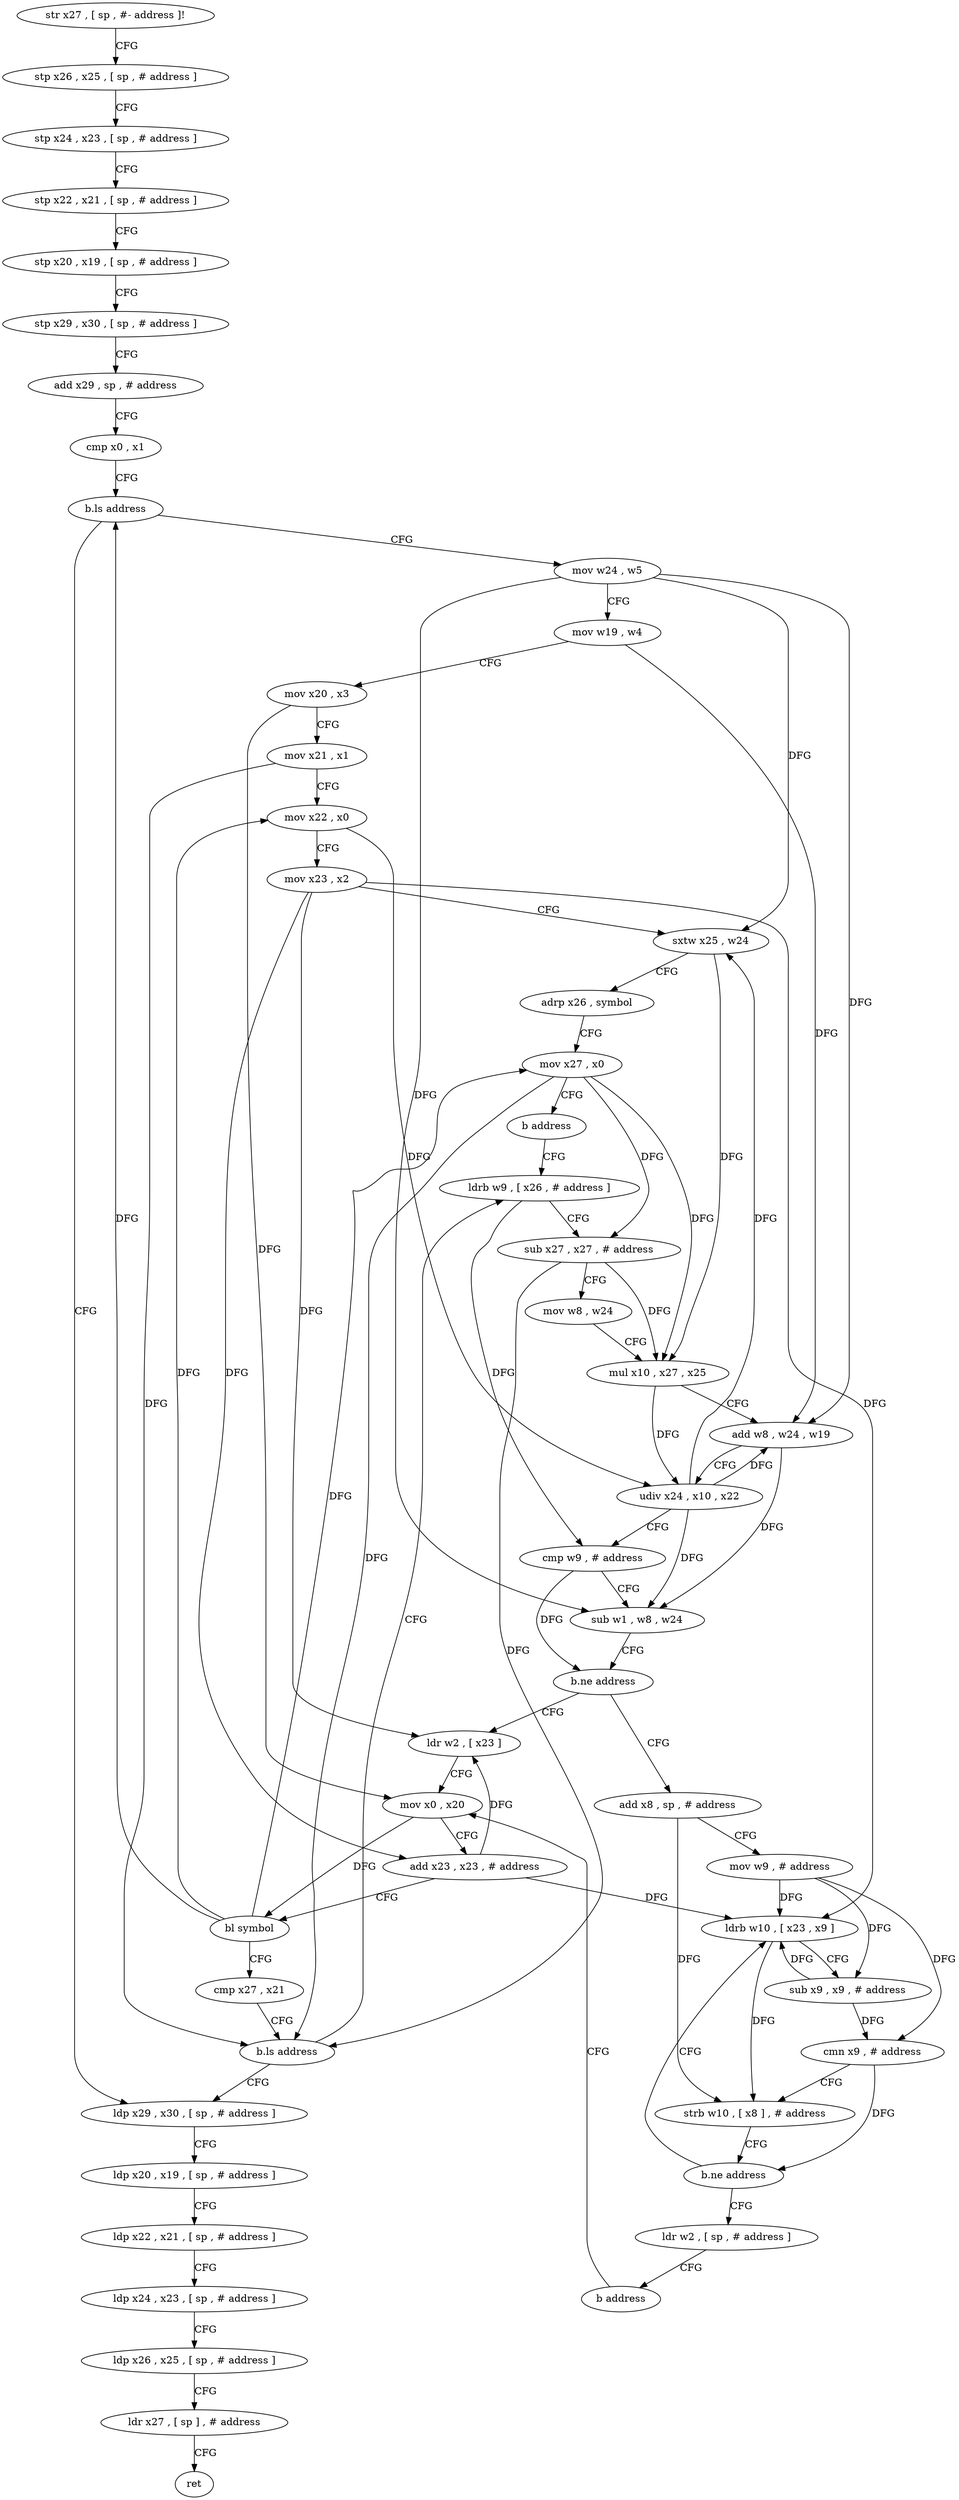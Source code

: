 digraph "func" {
"4209636" [label = "str x27 , [ sp , #- address ]!" ]
"4209640" [label = "stp x26 , x25 , [ sp , # address ]" ]
"4209644" [label = "stp x24 , x23 , [ sp , # address ]" ]
"4209648" [label = "stp x22 , x21 , [ sp , # address ]" ]
"4209652" [label = "stp x20 , x19 , [ sp , # address ]" ]
"4209656" [label = "stp x29 , x30 , [ sp , # address ]" ]
"4209660" [label = "add x29 , sp , # address" ]
"4209664" [label = "cmp x0 , x1" ]
"4209668" [label = "b.ls address" ]
"4209808" [label = "ldp x29 , x30 , [ sp , # address ]" ]
"4209672" [label = "mov w24 , w5" ]
"4209812" [label = "ldp x20 , x19 , [ sp , # address ]" ]
"4209816" [label = "ldp x22 , x21 , [ sp , # address ]" ]
"4209820" [label = "ldp x24 , x23 , [ sp , # address ]" ]
"4209824" [label = "ldp x26 , x25 , [ sp , # address ]" ]
"4209828" [label = "ldr x27 , [ sp ] , # address" ]
"4209832" [label = "ret" ]
"4209676" [label = "mov w19 , w4" ]
"4209680" [label = "mov x20 , x3" ]
"4209684" [label = "mov x21 , x1" ]
"4209688" [label = "mov x22 , x0" ]
"4209692" [label = "mov x23 , x2" ]
"4209696" [label = "sxtw x25 , w24" ]
"4209700" [label = "adrp x26 , symbol" ]
"4209704" [label = "mov x27 , x0" ]
"4209708" [label = "b address" ]
"4209736" [label = "ldrb w9 , [ x26 , # address ]" ]
"4209740" [label = "sub x27 , x27 , # address" ]
"4209744" [label = "mov w8 , w24" ]
"4209748" [label = "mul x10 , x27 , x25" ]
"4209752" [label = "add w8 , w24 , w19" ]
"4209756" [label = "udiv x24 , x10 , x22" ]
"4209760" [label = "cmp w9 , # address" ]
"4209764" [label = "sub w1 , w8 , w24" ]
"4209768" [label = "b.ne address" ]
"4209712" [label = "ldr w2 , [ x23 ]" ]
"4209772" [label = "add x8 , sp , # address" ]
"4209716" [label = "mov x0 , x20" ]
"4209776" [label = "mov w9 , # address" ]
"4209780" [label = "ldrb w10 , [ x23 , x9 ]" ]
"4209784" [label = "sub x9 , x9 , # address" ]
"4209788" [label = "cmn x9 , # address" ]
"4209792" [label = "strb w10 , [ x8 ] , # address" ]
"4209796" [label = "b.ne address" ]
"4209800" [label = "ldr w2 , [ sp , # address ]" ]
"4209804" [label = "b address" ]
"4209720" [label = "add x23 , x23 , # address" ]
"4209724" [label = "bl symbol" ]
"4209728" [label = "cmp x27 , x21" ]
"4209732" [label = "b.ls address" ]
"4209636" -> "4209640" [ label = "CFG" ]
"4209640" -> "4209644" [ label = "CFG" ]
"4209644" -> "4209648" [ label = "CFG" ]
"4209648" -> "4209652" [ label = "CFG" ]
"4209652" -> "4209656" [ label = "CFG" ]
"4209656" -> "4209660" [ label = "CFG" ]
"4209660" -> "4209664" [ label = "CFG" ]
"4209664" -> "4209668" [ label = "CFG" ]
"4209668" -> "4209808" [ label = "CFG" ]
"4209668" -> "4209672" [ label = "CFG" ]
"4209808" -> "4209812" [ label = "CFG" ]
"4209672" -> "4209676" [ label = "CFG" ]
"4209672" -> "4209696" [ label = "DFG" ]
"4209672" -> "4209752" [ label = "DFG" ]
"4209672" -> "4209764" [ label = "DFG" ]
"4209812" -> "4209816" [ label = "CFG" ]
"4209816" -> "4209820" [ label = "CFG" ]
"4209820" -> "4209824" [ label = "CFG" ]
"4209824" -> "4209828" [ label = "CFG" ]
"4209828" -> "4209832" [ label = "CFG" ]
"4209676" -> "4209680" [ label = "CFG" ]
"4209676" -> "4209752" [ label = "DFG" ]
"4209680" -> "4209684" [ label = "CFG" ]
"4209680" -> "4209716" [ label = "DFG" ]
"4209684" -> "4209688" [ label = "CFG" ]
"4209684" -> "4209732" [ label = "DFG" ]
"4209688" -> "4209692" [ label = "CFG" ]
"4209688" -> "4209756" [ label = "DFG" ]
"4209692" -> "4209696" [ label = "CFG" ]
"4209692" -> "4209712" [ label = "DFG" ]
"4209692" -> "4209720" [ label = "DFG" ]
"4209692" -> "4209780" [ label = "DFG" ]
"4209696" -> "4209700" [ label = "CFG" ]
"4209696" -> "4209748" [ label = "DFG" ]
"4209700" -> "4209704" [ label = "CFG" ]
"4209704" -> "4209708" [ label = "CFG" ]
"4209704" -> "4209740" [ label = "DFG" ]
"4209704" -> "4209748" [ label = "DFG" ]
"4209704" -> "4209732" [ label = "DFG" ]
"4209708" -> "4209736" [ label = "CFG" ]
"4209736" -> "4209740" [ label = "CFG" ]
"4209736" -> "4209760" [ label = "DFG" ]
"4209740" -> "4209744" [ label = "CFG" ]
"4209740" -> "4209748" [ label = "DFG" ]
"4209740" -> "4209732" [ label = "DFG" ]
"4209744" -> "4209748" [ label = "CFG" ]
"4209748" -> "4209752" [ label = "CFG" ]
"4209748" -> "4209756" [ label = "DFG" ]
"4209752" -> "4209756" [ label = "CFG" ]
"4209752" -> "4209764" [ label = "DFG" ]
"4209756" -> "4209760" [ label = "CFG" ]
"4209756" -> "4209696" [ label = "DFG" ]
"4209756" -> "4209752" [ label = "DFG" ]
"4209756" -> "4209764" [ label = "DFG" ]
"4209760" -> "4209764" [ label = "CFG" ]
"4209760" -> "4209768" [ label = "DFG" ]
"4209764" -> "4209768" [ label = "CFG" ]
"4209768" -> "4209712" [ label = "CFG" ]
"4209768" -> "4209772" [ label = "CFG" ]
"4209712" -> "4209716" [ label = "CFG" ]
"4209772" -> "4209776" [ label = "CFG" ]
"4209772" -> "4209792" [ label = "DFG" ]
"4209716" -> "4209720" [ label = "CFG" ]
"4209716" -> "4209724" [ label = "DFG" ]
"4209776" -> "4209780" [ label = "DFG" ]
"4209776" -> "4209784" [ label = "DFG" ]
"4209776" -> "4209788" [ label = "DFG" ]
"4209780" -> "4209784" [ label = "CFG" ]
"4209780" -> "4209792" [ label = "DFG" ]
"4209784" -> "4209788" [ label = "DFG" ]
"4209784" -> "4209780" [ label = "DFG" ]
"4209788" -> "4209792" [ label = "CFG" ]
"4209788" -> "4209796" [ label = "DFG" ]
"4209792" -> "4209796" [ label = "CFG" ]
"4209796" -> "4209780" [ label = "CFG" ]
"4209796" -> "4209800" [ label = "CFG" ]
"4209800" -> "4209804" [ label = "CFG" ]
"4209804" -> "4209716" [ label = "CFG" ]
"4209720" -> "4209724" [ label = "CFG" ]
"4209720" -> "4209712" [ label = "DFG" ]
"4209720" -> "4209780" [ label = "DFG" ]
"4209724" -> "4209728" [ label = "CFG" ]
"4209724" -> "4209688" [ label = "DFG" ]
"4209724" -> "4209704" [ label = "DFG" ]
"4209724" -> "4209668" [ label = "DFG" ]
"4209728" -> "4209732" [ label = "CFG" ]
"4209732" -> "4209808" [ label = "CFG" ]
"4209732" -> "4209736" [ label = "CFG" ]
}
